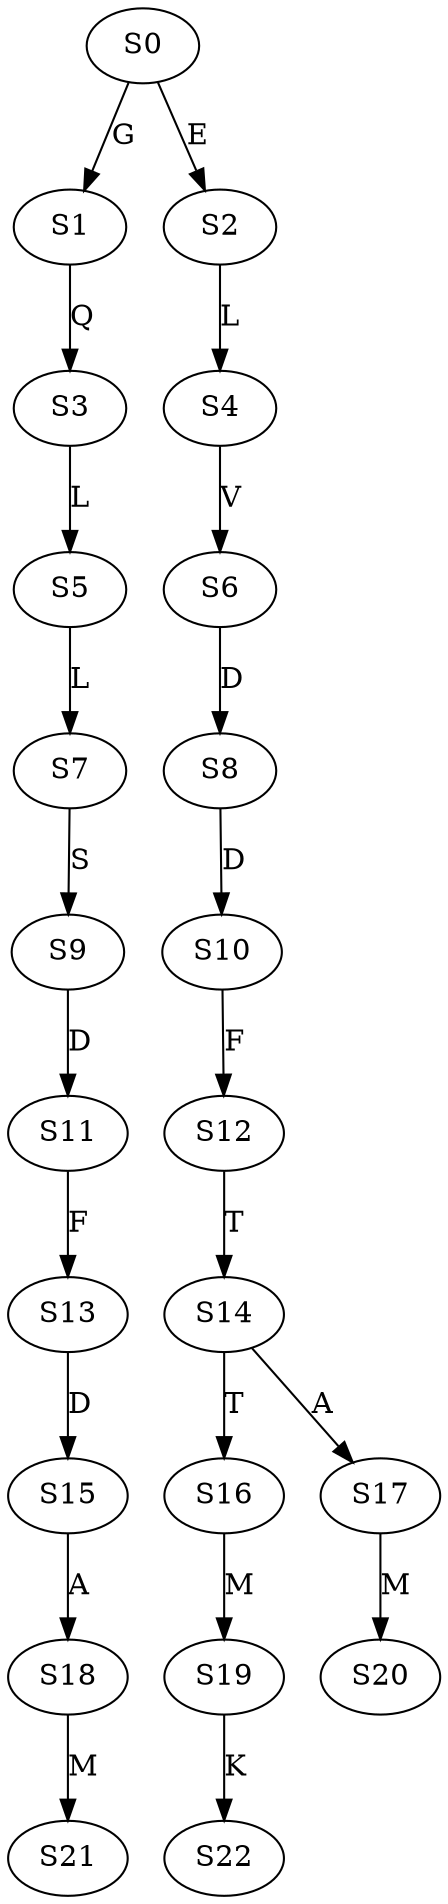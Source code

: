 strict digraph  {
	S0 -> S1 [ label = G ];
	S0 -> S2 [ label = E ];
	S1 -> S3 [ label = Q ];
	S2 -> S4 [ label = L ];
	S3 -> S5 [ label = L ];
	S4 -> S6 [ label = V ];
	S5 -> S7 [ label = L ];
	S6 -> S8 [ label = D ];
	S7 -> S9 [ label = S ];
	S8 -> S10 [ label = D ];
	S9 -> S11 [ label = D ];
	S10 -> S12 [ label = F ];
	S11 -> S13 [ label = F ];
	S12 -> S14 [ label = T ];
	S13 -> S15 [ label = D ];
	S14 -> S16 [ label = T ];
	S14 -> S17 [ label = A ];
	S15 -> S18 [ label = A ];
	S16 -> S19 [ label = M ];
	S17 -> S20 [ label = M ];
	S18 -> S21 [ label = M ];
	S19 -> S22 [ label = K ];
}
